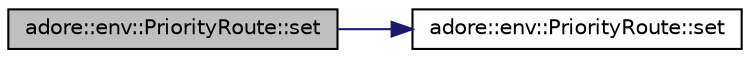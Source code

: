 digraph "adore::env::PriorityRoute::set"
{
 // LATEX_PDF_SIZE
  edge [fontname="Helvetica",fontsize="10",labelfontname="Helvetica",labelfontsize="10"];
  node [fontname="Helvetica",fontsize="10",shape=record];
  rankdir="LR";
  Node1 [label="adore::env::PriorityRoute::set",height=0.2,width=0.4,color="black", fillcolor="grey75", style="filled", fontcolor="black",tooltip="reads PriorityRoute's two coordinates from a string exemplary valid string \"0.0,3...."];
  Node1 -> Node2 [color="midnightblue",fontsize="10",style="solid",fontname="Helvetica"];
  Node2 [label="adore::env::PriorityRoute::set",height=0.2,width=0.4,color="black", fillcolor="white", style="filled",URL="$structadore_1_1env_1_1PriorityRoute.html#ab66f766f35b752db80700ec310e333de",tooltip="set the two coordinates"];
}

